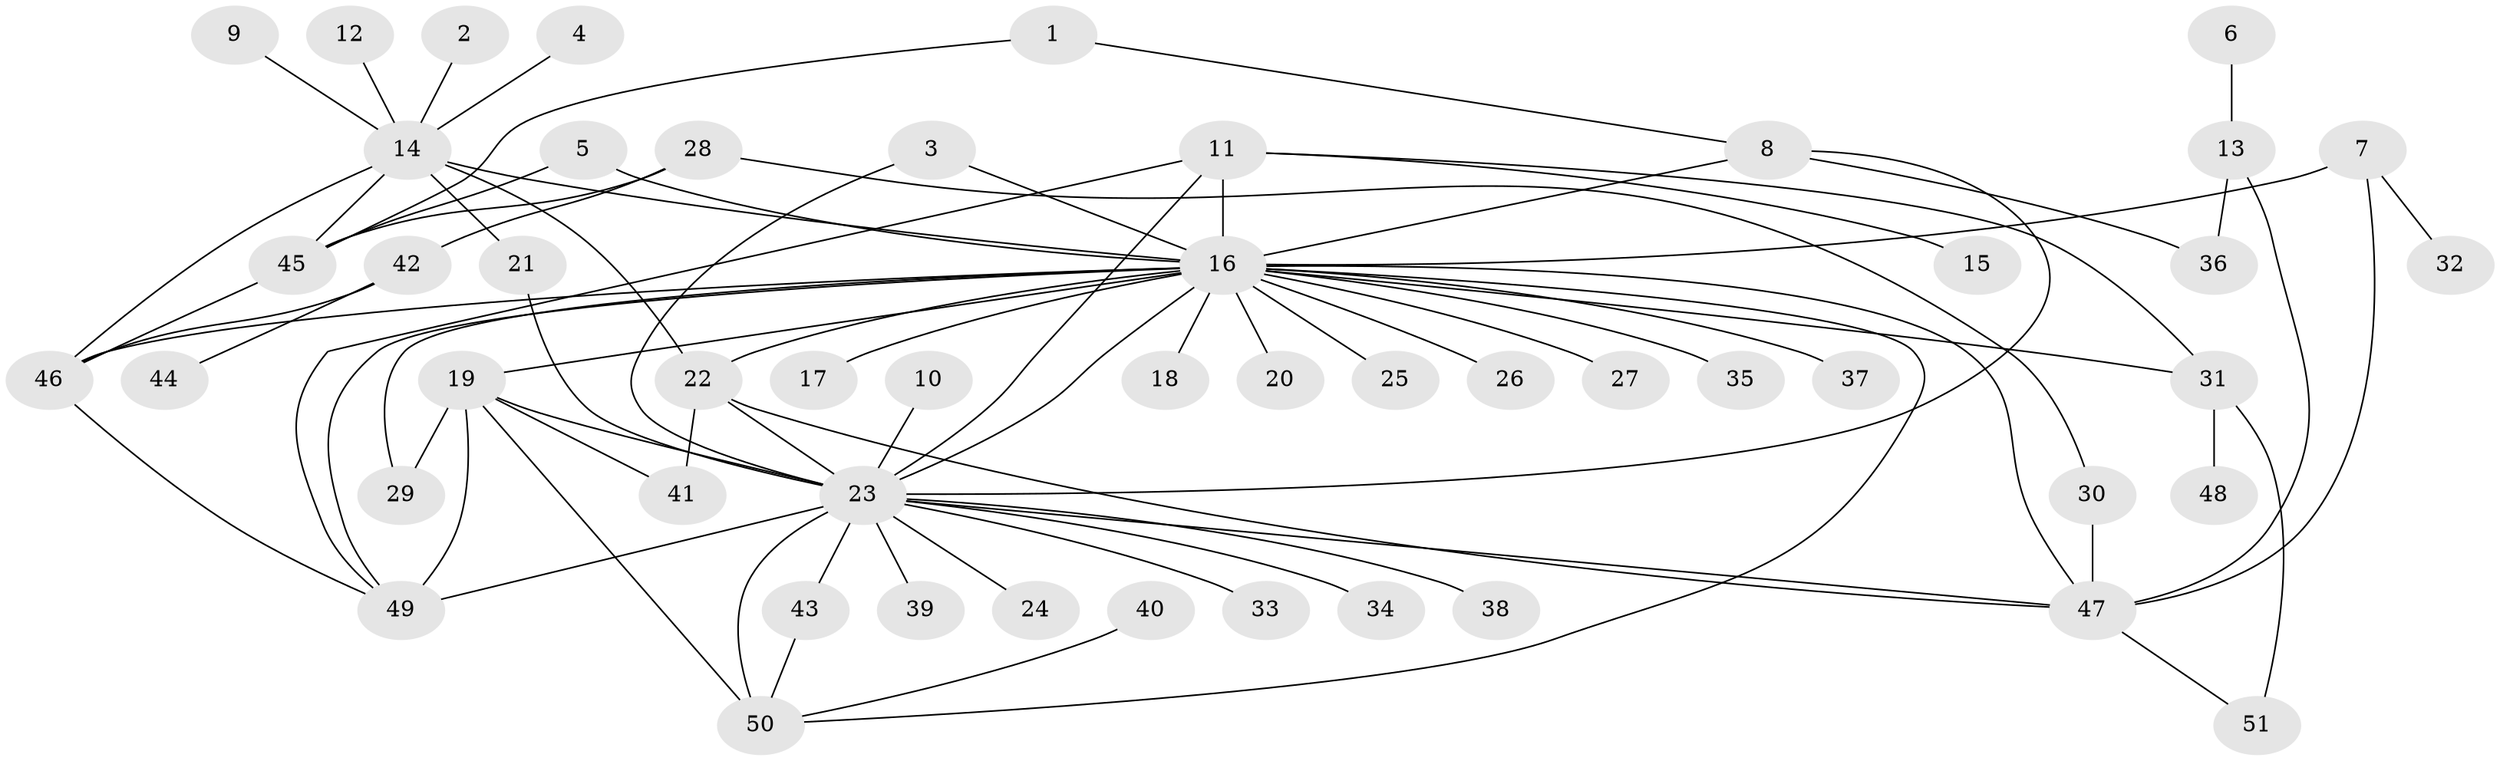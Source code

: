 // original degree distribution, {31: 0.007936507936507936, 6: 0.031746031746031744, 10: 0.007936507936507936, 11: 0.007936507936507936, 24: 0.007936507936507936, 3: 0.1111111111111111, 8: 0.007936507936507936, 5: 0.031746031746031744, 4: 0.07142857142857142, 2: 0.20634920634920634, 1: 0.5, 7: 0.007936507936507936}
// Generated by graph-tools (version 1.1) at 2025/36/03/04/25 23:36:54]
// undirected, 51 vertices, 78 edges
graph export_dot {
  node [color=gray90,style=filled];
  1;
  2;
  3;
  4;
  5;
  6;
  7;
  8;
  9;
  10;
  11;
  12;
  13;
  14;
  15;
  16;
  17;
  18;
  19;
  20;
  21;
  22;
  23;
  24;
  25;
  26;
  27;
  28;
  29;
  30;
  31;
  32;
  33;
  34;
  35;
  36;
  37;
  38;
  39;
  40;
  41;
  42;
  43;
  44;
  45;
  46;
  47;
  48;
  49;
  50;
  51;
  1 -- 8 [weight=1.0];
  1 -- 45 [weight=1.0];
  2 -- 14 [weight=1.0];
  3 -- 16 [weight=1.0];
  3 -- 23 [weight=1.0];
  4 -- 14 [weight=1.0];
  5 -- 16 [weight=1.0];
  5 -- 45 [weight=1.0];
  6 -- 13 [weight=1.0];
  7 -- 16 [weight=1.0];
  7 -- 32 [weight=1.0];
  7 -- 47 [weight=1.0];
  8 -- 16 [weight=1.0];
  8 -- 23 [weight=1.0];
  8 -- 36 [weight=1.0];
  9 -- 14 [weight=1.0];
  10 -- 23 [weight=1.0];
  11 -- 15 [weight=1.0];
  11 -- 16 [weight=1.0];
  11 -- 23 [weight=1.0];
  11 -- 31 [weight=1.0];
  11 -- 49 [weight=1.0];
  12 -- 14 [weight=1.0];
  13 -- 36 [weight=1.0];
  13 -- 47 [weight=1.0];
  14 -- 16 [weight=1.0];
  14 -- 21 [weight=1.0];
  14 -- 22 [weight=1.0];
  14 -- 45 [weight=1.0];
  14 -- 46 [weight=1.0];
  16 -- 17 [weight=1.0];
  16 -- 18 [weight=1.0];
  16 -- 19 [weight=1.0];
  16 -- 20 [weight=1.0];
  16 -- 22 [weight=2.0];
  16 -- 23 [weight=1.0];
  16 -- 25 [weight=1.0];
  16 -- 26 [weight=1.0];
  16 -- 27 [weight=1.0];
  16 -- 29 [weight=1.0];
  16 -- 31 [weight=1.0];
  16 -- 35 [weight=1.0];
  16 -- 37 [weight=1.0];
  16 -- 46 [weight=1.0];
  16 -- 47 [weight=1.0];
  16 -- 49 [weight=1.0];
  16 -- 50 [weight=2.0];
  19 -- 23 [weight=1.0];
  19 -- 29 [weight=1.0];
  19 -- 41 [weight=1.0];
  19 -- 49 [weight=1.0];
  19 -- 50 [weight=1.0];
  21 -- 23 [weight=1.0];
  22 -- 23 [weight=1.0];
  22 -- 41 [weight=1.0];
  22 -- 47 [weight=1.0];
  23 -- 24 [weight=1.0];
  23 -- 33 [weight=1.0];
  23 -- 34 [weight=1.0];
  23 -- 38 [weight=1.0];
  23 -- 39 [weight=1.0];
  23 -- 43 [weight=1.0];
  23 -- 47 [weight=1.0];
  23 -- 49 [weight=2.0];
  23 -- 50 [weight=3.0];
  28 -- 30 [weight=1.0];
  28 -- 42 [weight=1.0];
  28 -- 45 [weight=1.0];
  30 -- 47 [weight=1.0];
  31 -- 48 [weight=1.0];
  31 -- 51 [weight=1.0];
  40 -- 50 [weight=1.0];
  42 -- 44 [weight=1.0];
  42 -- 46 [weight=1.0];
  43 -- 50 [weight=1.0];
  45 -- 46 [weight=1.0];
  46 -- 49 [weight=1.0];
  47 -- 51 [weight=1.0];
}
